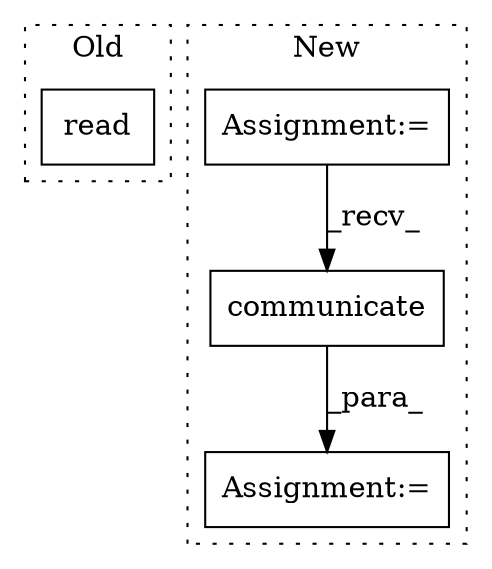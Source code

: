 digraph G {
subgraph cluster0 {
1 [label="read" a="32" s="373" l="6" shape="box"];
label = "Old";
style="dotted";
}
subgraph cluster1 {
2 [label="communicate" a="32" s="619" l="13" shape="box"];
3 [label="Assignment:=" a="7" s="615" l="2" shape="box"];
4 [label="Assignment:=" a="7" s="543" l="1" shape="box"];
label = "New";
style="dotted";
}
2 -> 3 [label="_para_"];
4 -> 2 [label="_recv_"];
}